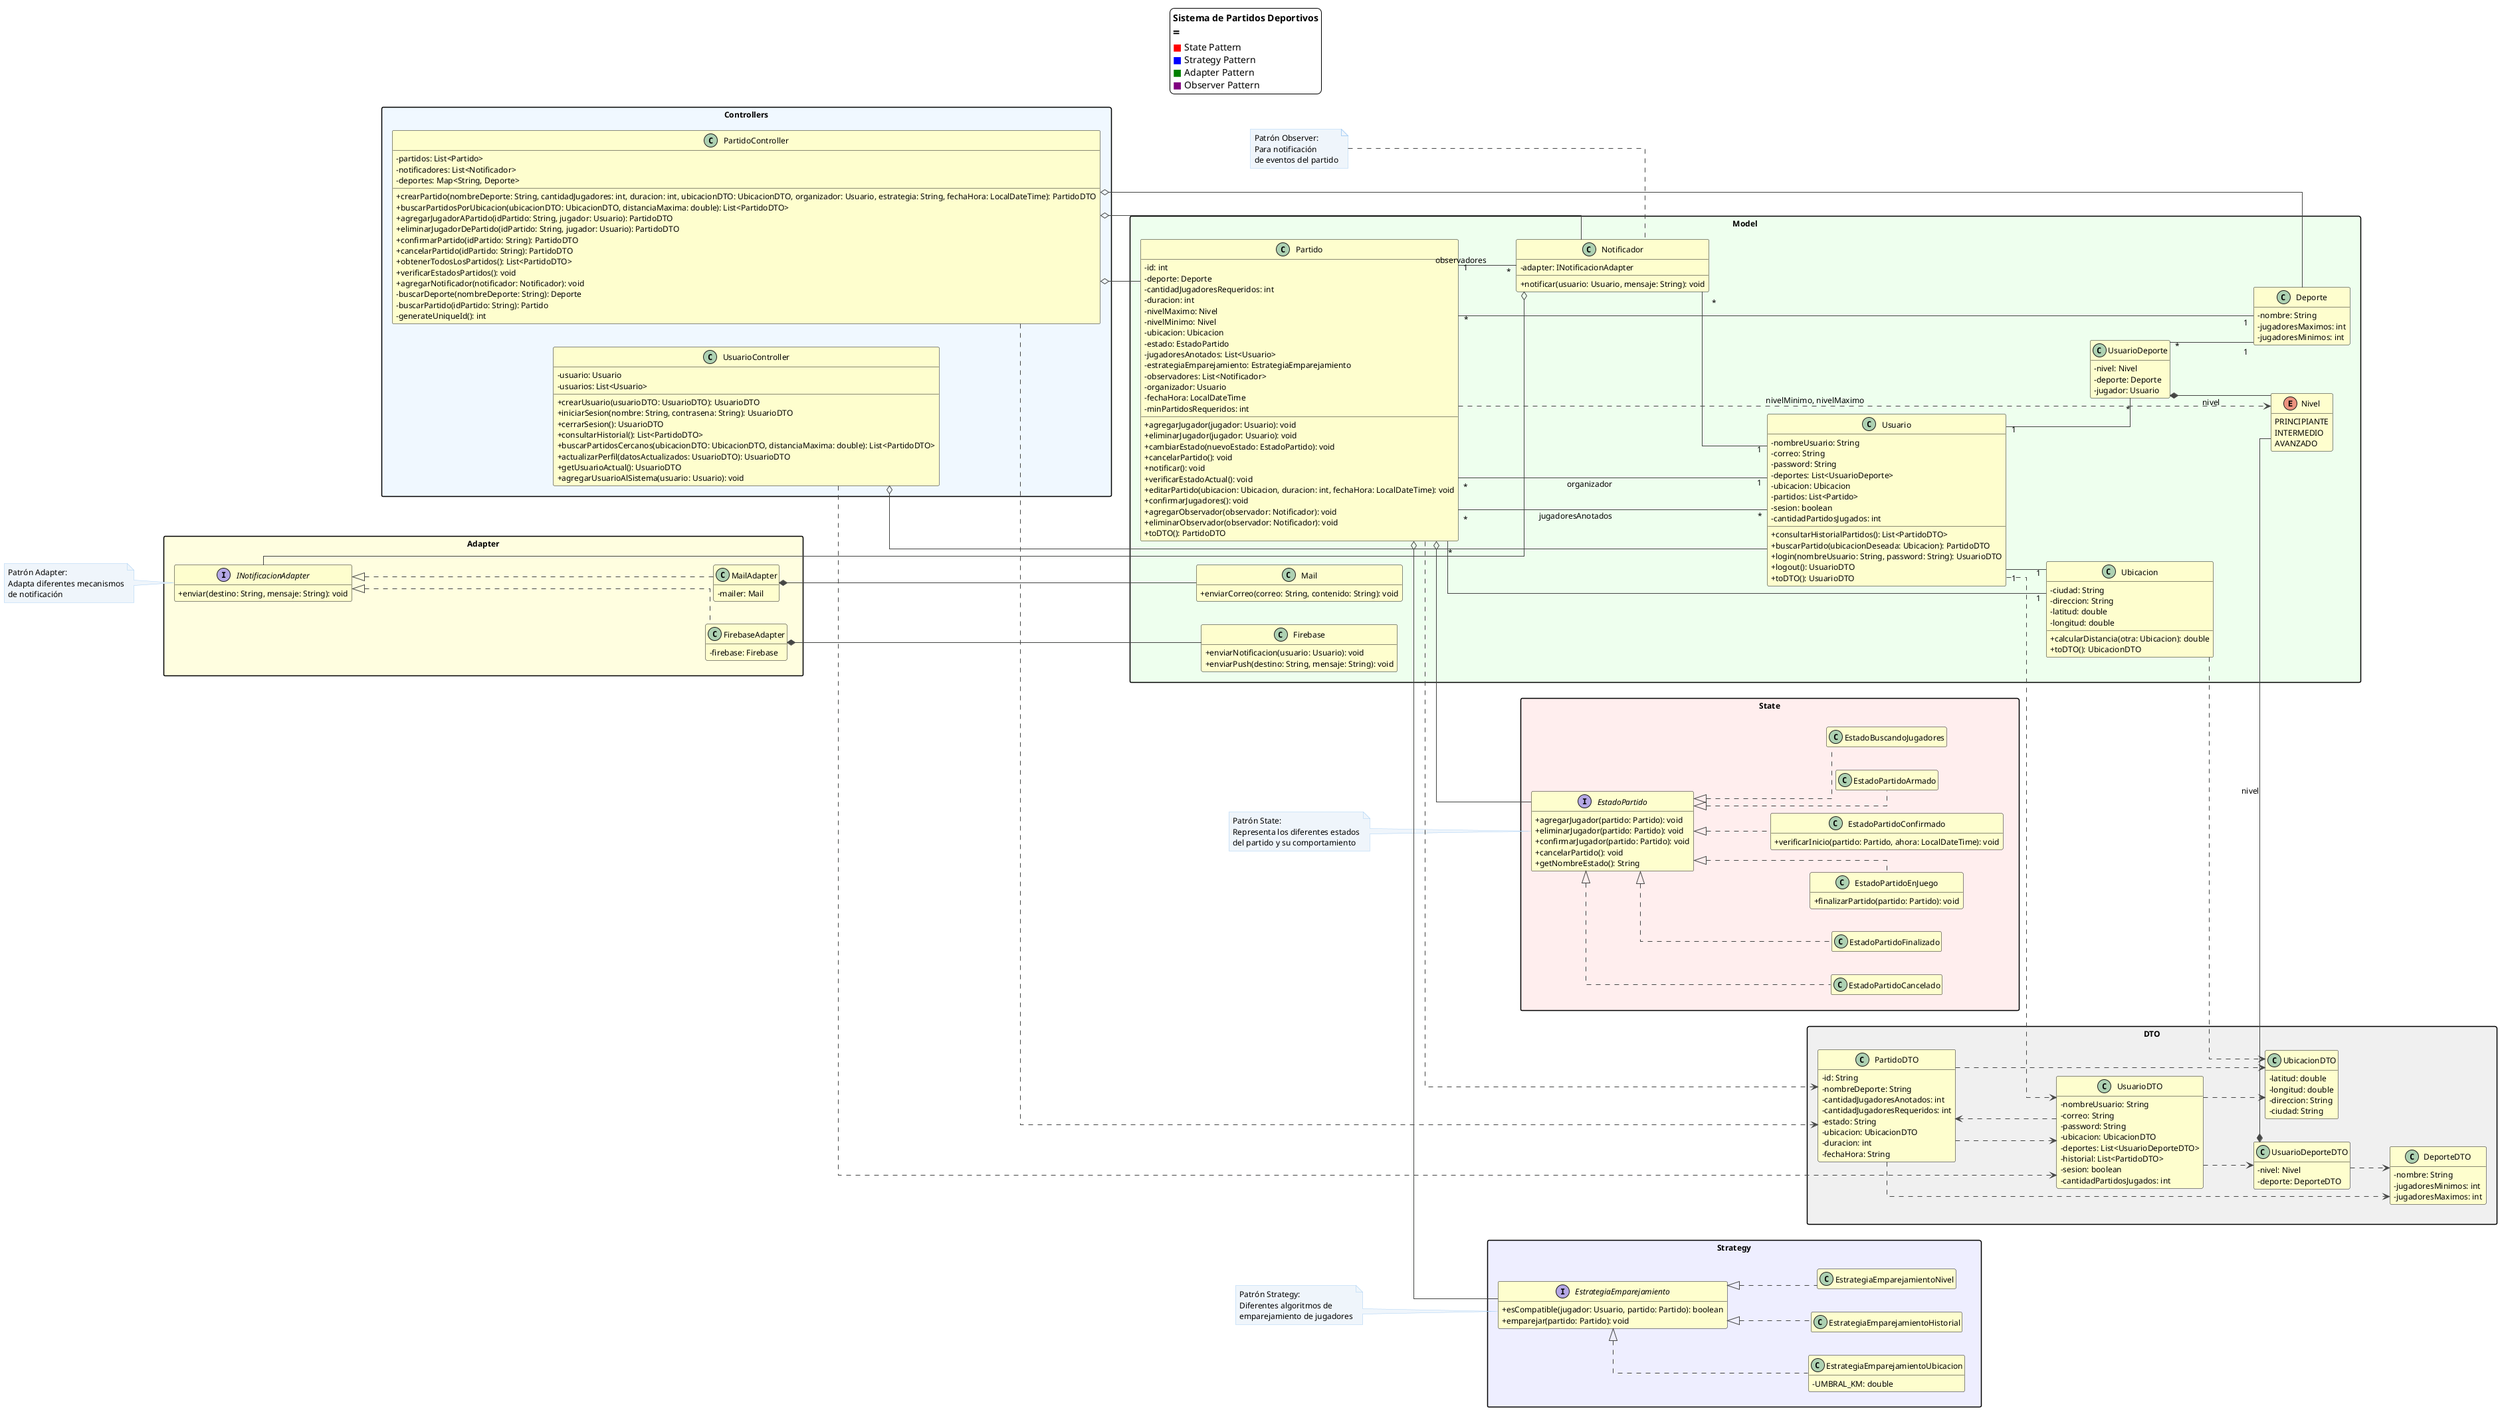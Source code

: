 @startuml Sistema de Partidos TPO ADOO

skinparam classAttributeIconSize 0
skinparam packageStyle rectangle
skinparam linetype ortho
skinparam shadowing false
skinparam backgroundColor white
skinparam handwritten false
skinparam monochrome false
skinparam packagePadding 10
skinparam defaultFontSize 12
skinparam defaultFontName Arial
skinparam classBackgroundColor #FEFECE
skinparam packageBackgroundColor #FAFAFA
skinparam noteBackgroundColor #EFF5FB
skinparam noteBorderColor #A9D0F5
skinparam ArrowColor #454645
skinparam stereotypeCBackgroundColor #ADD1B2
skinparam stereotypeCBorderColor #A9A9A9

left to right direction
hide empty members

' PACKAGES
package "Model" #EEFFEE {
  class Partido {
    - id: int
    - deporte: Deporte
    - cantidadJugadoresRequeridos: int
    - duracion: int
    - nivelMaximo: Nivel
    - nivelMinimo: Nivel
    - ubicacion: Ubicacion
    - estado: EstadoPartido
    - jugadoresAnotados: List<Usuario>
    - estrategiaEmparejamiento: EstrategiaEmparejamiento
    - observadores: List<Notificador>
    - organizador: Usuario
    - fechaHora: LocalDateTime
    - minPartidosRequeridos: int
    + agregarJugador(jugador: Usuario): void
    + eliminarJugador(jugador: Usuario): void
    + cambiarEstado(nuevoEstado: EstadoPartido): void
    + cancelarPartido(): void
    + notificar(): void
    + verificarEstadoActual(): void
    + editarPartido(ubicacion: Ubicacion, duracion: int, fechaHora: LocalDateTime): void
    + confirmarJugadores(): void
    + agregarObservador(observador: Notificador): void
    + eliminarObservador(observador: Notificador): void
    + toDTO(): PartidoDTO
  }

  class Usuario {
    - nombreUsuario: String
    - correo: String
    - password: String
    - deportes: List<UsuarioDeporte>
    - ubicacion: Ubicacion
    - partidos: List<Partido>
    - sesion: boolean
    - cantidadPartidosJugados: int
    + consultarHistorialPartidos(): List<PartidoDTO>
    + buscarPartido(ubicacionDeseada: Ubicacion): PartidoDTO
    + login(nombreUsuario: String, password: String): UsuarioDTO
    + logout(): UsuarioDTO
    + toDTO(): UsuarioDTO
  }

  class Ubicacion {
    - ciudad: String
    - direccion: String
    - latitud: double
    - longitud: double
    + calcularDistancia(otra: Ubicacion): double
    + toDTO(): UbicacionDTO
  }

  class Deporte {
    - nombre: String
    - jugadoresMaximos: int
    - jugadoresMinimos: int
  }

  class UsuarioDeporte {
    - nivel: Nivel
    - deporte: Deporte
    - jugador: Usuario
  }

  enum Nivel {
    PRINCIPIANTE
    INTERMEDIO
    AVANZADO
  }

  class Notificador {
    - adapter: INotificacionAdapter
    + notificar(usuario: Usuario, mensaje: String): void
  }

  class Firebase {
    + enviarNotificacion(usuario: Usuario): void
    + enviarPush(destino: String, mensaje: String): void
  }

  class Mail {
    + enviarCorreo(correo: String, contenido: String): void
  }
}

package "Controllers" #F0F8FF {
  class PartidoController {
    - partidos: List<Partido>
    - notificadores: List<Notificador>
    - deportes: Map<String, Deporte>
    + crearPartido(nombreDeporte: String, cantidadJugadores: int, duracion: int, ubicacionDTO: UbicacionDTO, organizador: Usuario, estrategia: String, fechaHora: LocalDateTime): PartidoDTO
    + buscarPartidosPorUbicacion(ubicacionDTO: UbicacionDTO, distanciaMaxima: double): List<PartidoDTO>
    + agregarJugadorAPartido(idPartido: String, jugador: Usuario): PartidoDTO
    + eliminarJugadorDePartido(idPartido: String, jugador: Usuario): PartidoDTO
    + confirmarPartido(idPartido: String): PartidoDTO
    + cancelarPartido(idPartido: String): PartidoDTO
    + obtenerTodosLosPartidos(): List<PartidoDTO>
    + verificarEstadosPartidos(): void
    + agregarNotificador(notificador: Notificador): void
    - buscarDeporte(nombreDeporte: String): Deporte
    - buscarPartido(idPartido: String): Partido
    - generateUniqueId(): int
  }

  class UsuarioController {
    - usuario: Usuario
    - usuarios: List<Usuario>
    + crearUsuario(usuarioDTO: UsuarioDTO): UsuarioDTO
    + iniciarSesion(nombre: String, contrasena: String): UsuarioDTO
    + cerrarSesion(): UsuarioDTO
    + consultarHistorial(): List<PartidoDTO>
    + buscarPartidosCercanos(ubicacionDTO: UbicacionDTO, distanciaMaxima: double): List<PartidoDTO>
    + actualizarPerfil(datosActualizados: UsuarioDTO): UsuarioDTO
    + getUsuarioActual(): UsuarioDTO
    + agregarUsuarioAlSistema(usuario: Usuario): void
  }
}

package "State" #FFEEEE {
  interface EstadoPartido {
    + agregarJugador(partido: Partido): void
    + eliminarJugador(partido: Partido): void
    + confirmarJugador(partido: Partido): void
    + cancelarPartido(): void
    + getNombreEstado(): String
  }

  together {
    class EstadoBuscandoJugadores implements EstadoPartido
    class EstadoPartidoArmado implements EstadoPartido
    class EstadoPartidoConfirmado implements EstadoPartido {
      + verificarInicio(partido: Partido, ahora: LocalDateTime): void
    }
    class EstadoPartidoEnJuego implements EstadoPartido {
      + finalizarPartido(partido: Partido): void
    }
    class EstadoPartidoFinalizado implements EstadoPartido
    class EstadoPartidoCancelado implements EstadoPartido
  }
}

package "Strategy" #EEEEFF {
  interface EstrategiaEmparejamiento {
    + esCompatible(jugador: Usuario, partido: Partido): boolean
    + emparejar(partido: Partido): void
  }

  together {
    class EstrategiaEmparejamientoNivel implements EstrategiaEmparejamiento
    class EstrategiaEmparejamientoHistorial implements EstrategiaEmparejamiento
    class EstrategiaEmparejamientoUbicacion implements EstrategiaEmparejamiento {
      - UMBRAL_KM: double
    }
  }
}

package "Adapter" #FFFEE0 {
  interface INotificacionAdapter {
    + enviar(destino: String, mensaje: String): void
  }

  together {
    class FirebaseAdapter implements INotificacionAdapter {
      - firebase: Firebase
    }
    class MailAdapter implements INotificacionAdapter {
      - mailer: Mail
    }
  }
}

package "DTO" #F0F0F0 {
  class PartidoDTO {
    - id: String
    - nombreDeporte: String
    - cantidadJugadoresAnotados: int
    - cantidadJugadoresRequeridos: int
    - estado: String
    - ubicacion: UbicacionDTO
    - duracion: int
    - fechaHora: String
  }

  class UsuarioDTO {
    - nombreUsuario: String
    - correo: String
    - password: String
    - ubicacion: UbicacionDTO
    - deportes: List<UsuarioDeporteDTO>
    - historial: List<PartidoDTO>
    - sesion: boolean
    - cantidadPartidosJugados: int
  }

  class DeporteDTO {
    - nombre: String
    - jugadoresMinimos: int
    - jugadoresMaximos: int
  }

  class UbicacionDTO {
    - latitud: double
    - longitud: double
    - direccion: String
    - ciudad: String
  }

  class UsuarioDeporteDTO {
    - nivel: Nivel
    - deporte: DeporteDTO
  }
}

' RELACIONES!!
Partido o-- EstadoPartido
Partido o-- EstrategiaEmparejamiento

Partido "*" -- "1" Deporte
Partido "*" -- "1" Ubicacion
Partido "*" -- "*" Usuario : jugadoresAnotados
Partido "*" -- "1" Usuario : organizador
Usuario "1" -- "*" UsuarioDeporte
UsuarioDeporte "*" -- "1" Deporte
Usuario "1" -- "1" Ubicacion
Partido "1" -- "*" Notificador : observadores
Notificador "*" -- "1" Usuario

Notificador o-- INotificacionAdapter
FirebaseAdapter *-- Firebase
MailAdapter *-- Mail

PartidoController o-- Partido
PartidoController o-- Notificador
PartidoController o-- Deporte
UsuarioController o-- Usuario

PartidoController ..> PartidoDTO
UsuarioController ..> UsuarioDTO
Partido ..> PartidoDTO
Usuario ..> UsuarioDTO
Ubicacion ..> UbicacionDTO
PartidoDTO ..> UbicacionDTO
PartidoDTO ..> DeporteDTO
PartidoDTO ..> UsuarioDTO
UsuarioDTO ..> UbicacionDTO
UsuarioDTO ..> UsuarioDeporteDTO
UsuarioDTO ..> PartidoDTO
UsuarioDeporteDTO ..> DeporteDTO

' RELACIONES DEL NIVEL
Partido ..> Nivel : nivelMinimo, nivelMaximo
UsuarioDeporte *-- Nivel : nivel
UsuarioDeporteDTO *-- Nivel : nivel

' NOTAS PATRONES
note "Patrón State:\nRepresenta los diferentes estados\ndel partido y su comportamiento" as StateNote
StateNote .. EstadoPartido

note "Patrón Strategy:\nDiferentes algoritmos de\nemparejamiento de jugadores" as StrategyNote
StrategyNote .. EstrategiaEmparejamiento

note "Patrón Adapter:\nAdapta diferentes mecanismos\nde notificación" as AdapterNote
AdapterNote .. INotificacionAdapter

note "Patrón Observer:\nPara notificación\nde eventos del partido" as ObserverNote
ObserverNote .. Notificador

' Posicionamiento y leyenda
legend top
  <b>Sistema de Partidos Deportivos
  ==
  <color:red>■</color> State Pattern
  <color:blue>■</color> Strategy Pattern
  <color:green>■</color> Adapter Pattern
  <color:purple>■</color> Observer Pattern
endlegend

@enduml